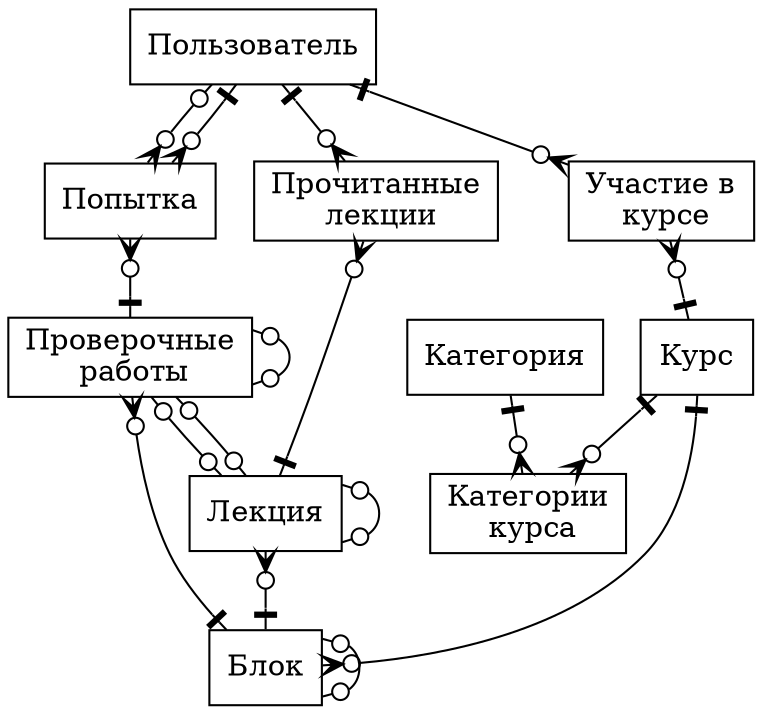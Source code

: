 digraph ERD {
  //ranksep=1;

  User [ label="{<F> Пользователь}" shape = "record" ];
  Course [ label="{<F> Курс}" shape = "record" ];
  CourseCategory [ label="{<F> Категории\l курса}" shape = "record" ];
  Category [ label="{<F> Категория}" shape = "record" ];
  
  Block [ label="{<F> Блок}" shape = "record" ];
  Task [ label="{<F> Проверочные\l работы}" shape = "record" ];
  Solution [ label="{<F> Попытка}" shape = "record" ];
  Lecture [ label="{<F> Лекция}" shape = "record" ];
  CourseEnroll [ label="{<F> Участие&nbsp;в\l курсе}" shape = "record" ];
  LectureReaded [ label="{<F> Прочитанные \l лекции}" shape = "record" ];
 
  User->CourseEnroll [arrowhead = crowodot, arrowtail = noneotee, dir=both];
  User->LectureReaded[arrowhead = crowodot, arrowtail = noneotee, dir=both];
  User->Solution[arrowhead = crowodot, arrowtail = noneodot, dir=both];
  User->Solution[arrowhead = crowodot, arrowtail = noneotee, dir=both];
  
  Solution->Task[arrowhead = noneotee, arrowtail = crowodot, dir=both];
  CourseEnroll->Course [arrowhead = noneotee, arrowtail = crowodot, dir=both];
  LectureReaded->Lecture[arrowhead = noneotee, arrowtail = crowodot, dir=both];
  
  Task->Block[arrowhead = noneotee, arrowtail = crowodot, dir=both];
  Course->Block[arrowhead = crowodot, arrowtail = noneotee, dir=both];
  Lecture->Block[arrowhead = noneotee, arrowtail = crowodot, dir=both];
  
  Course->CourseCategory[arrowhead = crowodot, arrowtail = noneotee, dir=both];
  Category->CourseCategory[arrowhead = crowodot, arrowtail = noneotee, dir=both];
  
  // loops
  
  Block->Block [arrowhead = noneodot, arrowtail = noneodot, dir=both];
  Lecture->Lecture [arrowhead = noneodot, arrowtail = noneodot, dir=both];
  Task->Lecture [arrowhead = noneodot, arrowtail = noneodot, dir=both];
  Task->Lecture [arrowhead = noneodot, arrowtail = noneodot, dir=both];
  Task->Task [arrowhead = noneodot, arrowtail = noneodot, dir=both];
}